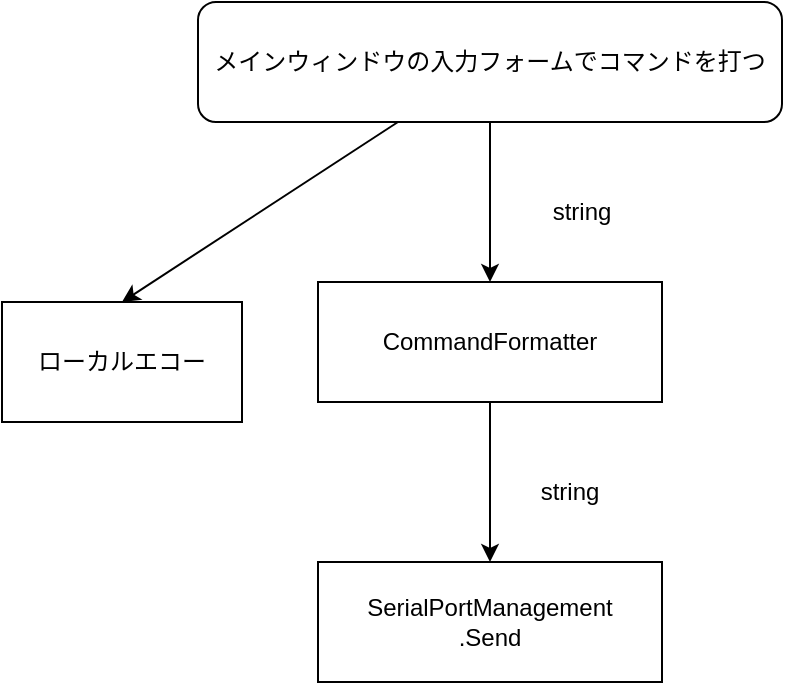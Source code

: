 <mxfile>
    <diagram id="ifVrGPtIWy3TTfrwyMwJ" name="ページ1">
        <mxGraphModel dx="658" dy="560" grid="1" gridSize="10" guides="1" tooltips="1" connect="1" arrows="1" fold="1" page="1" pageScale="1" pageWidth="827" pageHeight="1169" math="0" shadow="0">
            <root>
                <mxCell id="0"/>
                <mxCell id="1" parent="0"/>
                <mxCell id="6" value="" style="edgeStyle=none;html=1;" edge="1" parent="1" source="2" target="5">
                    <mxGeometry relative="1" as="geometry">
                        <Array as="points">
                            <mxPoint x="414" y="140"/>
                        </Array>
                    </mxGeometry>
                </mxCell>
                <mxCell id="14" style="edgeStyle=none;html=1;entryX=0.5;entryY=0;entryDx=0;entryDy=0;" edge="1" parent="1" source="2" target="15">
                    <mxGeometry relative="1" as="geometry">
                        <mxPoint x="290" y="140" as="targetPoint"/>
                    </mxGeometry>
                </mxCell>
                <mxCell id="2" value="メインウィンドウの入力フォームでコマンドを打つ" style="rounded=1;whiteSpace=wrap;html=1;" vertex="1" parent="1">
                    <mxGeometry x="268" y="40" width="292" height="60" as="geometry"/>
                </mxCell>
                <mxCell id="11" value="" style="edgeStyle=none;html=1;" edge="1" parent="1" source="5" target="10">
                    <mxGeometry relative="1" as="geometry"/>
                </mxCell>
                <mxCell id="5" value="CommandFormatter" style="rounded=0;whiteSpace=wrap;html=1;" vertex="1" parent="1">
                    <mxGeometry x="328" y="180" width="172" height="60" as="geometry"/>
                </mxCell>
                <mxCell id="7" value="string" style="text;html=1;strokeColor=none;fillColor=none;align=center;verticalAlign=middle;whiteSpace=wrap;rounded=0;" vertex="1" parent="1">
                    <mxGeometry x="420" y="130" width="80" height="30" as="geometry"/>
                </mxCell>
                <mxCell id="10" value="SerialPortManagement&lt;br&gt;.Send" style="rounded=0;whiteSpace=wrap;html=1;" vertex="1" parent="1">
                    <mxGeometry x="328" y="320" width="172" height="60" as="geometry"/>
                </mxCell>
                <mxCell id="12" value="string" style="text;html=1;strokeColor=none;fillColor=none;align=center;verticalAlign=middle;whiteSpace=wrap;rounded=0;" vertex="1" parent="1">
                    <mxGeometry x="414" y="270" width="80" height="30" as="geometry"/>
                </mxCell>
                <mxCell id="15" value="ローカルエコー" style="rounded=0;whiteSpace=wrap;html=1;" vertex="1" parent="1">
                    <mxGeometry x="170" y="190" width="120" height="60" as="geometry"/>
                </mxCell>
            </root>
        </mxGraphModel>
    </diagram>
</mxfile>